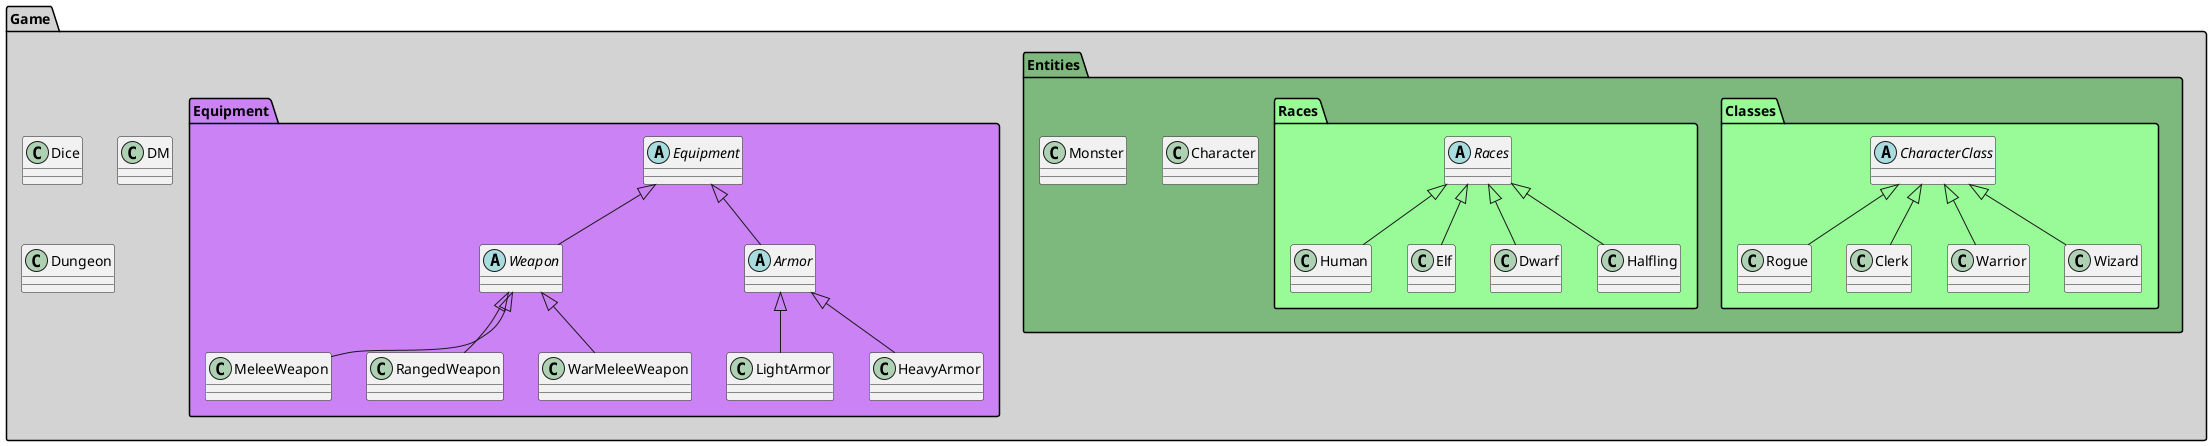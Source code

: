 @startuml

package "Game" #lightgrey {
  class Dice
  class DM
  class Dungeon
  package Entities #7db87d{
    package Classes #palegreen{
        abstract class CharacterClass
        class Rogue extends CharacterClass
        class Clerk extends CharacterClass
        class Warrior extends CharacterClass
        class Wizard extends CharacterClass
    }
    package Races #palegreen{
        abstract class Races
        class Human extends Races
        class Elf extends Races
        class Dwarf extends Races
        class Halfling extends Races
    }
    class Character
    class Monster
  }
  package Equipment #ca82f5{
    abstract class Equipment
    abstract class Weapon extends Equipment
    abstract class Armor extends Equipment
    class MeleeWeapon extends Weapon
    class RangedWeapon extends Weapon
    class WarMeleeWeapon extends Weapon
    class LightArmor extends Armor
    class HeavyArmor extends Armor




  }
 }

@enduml